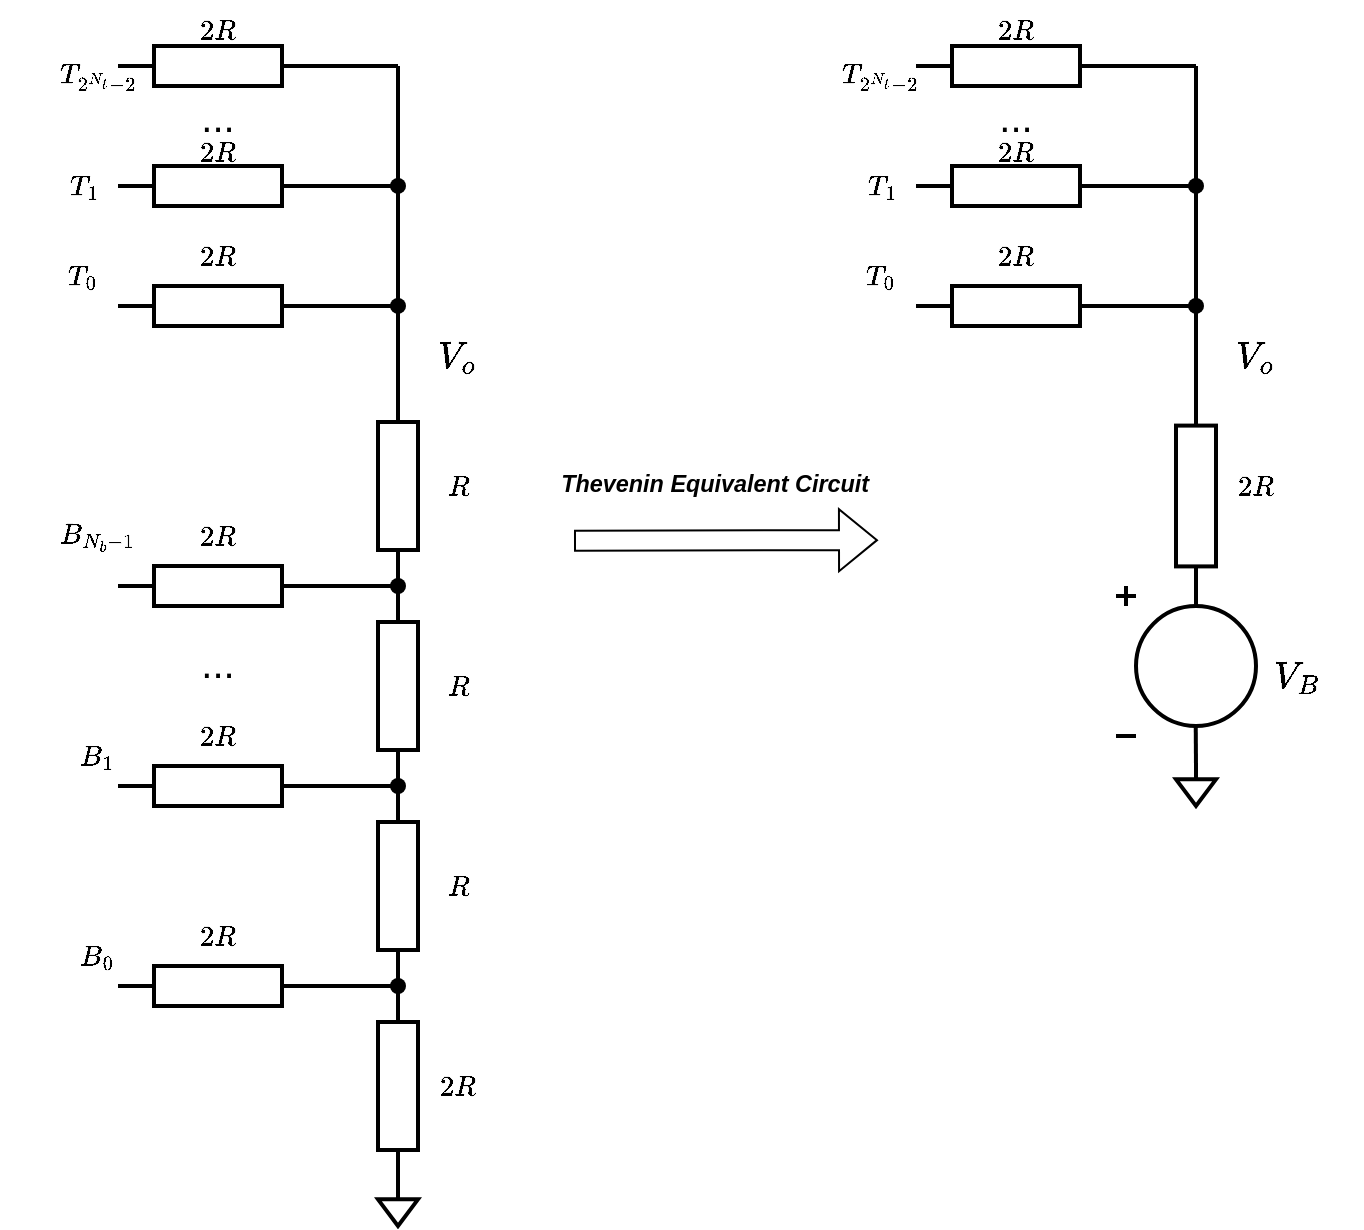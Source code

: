 <mxfile version="24.7.8">
  <diagram name="Page-1" id="qynnJ9mF20FTSLq9NsQx">
    <mxGraphModel dx="1394" dy="830" grid="1" gridSize="10" guides="1" tooltips="1" connect="1" arrows="1" fold="1" page="1" pageScale="1" pageWidth="850" pageHeight="1100" math="1" shadow="0">
      <root>
        <mxCell id="0" />
        <mxCell id="1" parent="0" />
        <mxCell id="T0Dxl9aZNpjFLh2CjU2h-1" value="" style="pointerEvents=1;verticalLabelPosition=bottom;shadow=0;dashed=0;align=center;html=1;verticalAlign=top;shape=mxgraph.electrical.resistors.resistor_1;direction=south;strokeWidth=2;" vertex="1" parent="1">
          <mxGeometry x="270" y="200" width="20" height="100" as="geometry" />
        </mxCell>
        <mxCell id="T0Dxl9aZNpjFLh2CjU2h-2" value="" style="pointerEvents=1;verticalLabelPosition=bottom;shadow=0;dashed=0;align=center;html=1;verticalAlign=top;shape=mxgraph.electrical.resistors.resistor_1;direction=south;strokeWidth=2;" vertex="1" parent="1">
          <mxGeometry x="270" y="300" width="20" height="100" as="geometry" />
        </mxCell>
        <mxCell id="T0Dxl9aZNpjFLh2CjU2h-3" value="" style="pointerEvents=1;verticalLabelPosition=bottom;shadow=0;dashed=0;align=center;html=1;verticalAlign=top;shape=mxgraph.electrical.resistors.resistor_1;direction=south;strokeWidth=2;" vertex="1" parent="1">
          <mxGeometry x="270" y="400" width="20" height="100" as="geometry" />
        </mxCell>
        <mxCell id="T0Dxl9aZNpjFLh2CjU2h-4" value="" style="pointerEvents=1;verticalLabelPosition=bottom;shadow=0;dashed=0;align=center;html=1;verticalAlign=top;shape=mxgraph.electrical.resistors.resistor_1;direction=south;strokeWidth=2;" vertex="1" parent="1">
          <mxGeometry x="270" y="500" width="20" height="100" as="geometry" />
        </mxCell>
        <mxCell id="T0Dxl9aZNpjFLh2CjU2h-5" value="" style="pointerEvents=1;verticalLabelPosition=bottom;shadow=0;dashed=0;align=center;html=1;verticalAlign=top;shape=mxgraph.electrical.resistors.resistor_1;direction=west;strokeWidth=2;" vertex="1" parent="1">
          <mxGeometry x="140" y="150" width="100" height="20" as="geometry" />
        </mxCell>
        <mxCell id="T0Dxl9aZNpjFLh2CjU2h-6" value="" style="pointerEvents=1;verticalLabelPosition=bottom;shadow=0;dashed=0;align=center;html=1;verticalAlign=top;shape=mxgraph.electrical.resistors.resistor_1;direction=west;strokeWidth=2;" vertex="1" parent="1">
          <mxGeometry x="140" y="290" width="100" height="20" as="geometry" />
        </mxCell>
        <mxCell id="T0Dxl9aZNpjFLh2CjU2h-7" value="" style="pointerEvents=1;verticalLabelPosition=bottom;shadow=0;dashed=0;align=center;html=1;verticalAlign=top;shape=mxgraph.electrical.resistors.resistor_1;direction=west;strokeWidth=2;" vertex="1" parent="1">
          <mxGeometry x="140" y="390" width="100" height="20" as="geometry" />
        </mxCell>
        <mxCell id="T0Dxl9aZNpjFLh2CjU2h-8" value="" style="pointerEvents=1;verticalLabelPosition=bottom;shadow=0;dashed=0;align=center;html=1;verticalAlign=top;shape=mxgraph.electrical.resistors.resistor_1;direction=west;strokeWidth=2;" vertex="1" parent="1">
          <mxGeometry x="140" y="490" width="100" height="20" as="geometry" />
        </mxCell>
        <mxCell id="T0Dxl9aZNpjFLh2CjU2h-9" value="" style="pointerEvents=1;verticalLabelPosition=bottom;shadow=0;dashed=0;align=center;html=1;verticalAlign=top;shape=mxgraph.electrical.resistors.resistor_1;direction=west;strokeWidth=2;" vertex="1" parent="1">
          <mxGeometry x="140" y="90" width="100" height="20" as="geometry" />
        </mxCell>
        <mxCell id="T0Dxl9aZNpjFLh2CjU2h-10" value="" style="pointerEvents=1;verticalLabelPosition=bottom;shadow=0;dashed=0;align=center;html=1;verticalAlign=top;shape=mxgraph.electrical.resistors.resistor_1;direction=west;strokeWidth=2;" vertex="1" parent="1">
          <mxGeometry x="140" y="30" width="100" height="20" as="geometry" />
        </mxCell>
        <mxCell id="T0Dxl9aZNpjFLh2CjU2h-11" value="" style="endArrow=none;html=1;rounded=0;strokeWidth=2;" edge="1" parent="1">
          <mxGeometry width="50" height="50" relative="1" as="geometry">
            <mxPoint x="280" y="200" as="sourcePoint" />
            <mxPoint x="280" y="40" as="targetPoint" />
          </mxGeometry>
        </mxCell>
        <mxCell id="T0Dxl9aZNpjFLh2CjU2h-12" value="" style="endArrow=none;html=1;rounded=0;strokeWidth=2;" edge="1" parent="1">
          <mxGeometry width="50" height="50" relative="1" as="geometry">
            <mxPoint x="240" y="40" as="sourcePoint" />
            <mxPoint x="280" y="40" as="targetPoint" />
          </mxGeometry>
        </mxCell>
        <mxCell id="T0Dxl9aZNpjFLh2CjU2h-13" value="" style="endArrow=none;html=1;rounded=0;strokeWidth=2;" edge="1" parent="1" target="T0Dxl9aZNpjFLh2CjU2h-22">
          <mxGeometry width="50" height="50" relative="1" as="geometry">
            <mxPoint x="240" y="99.97" as="sourcePoint" />
            <mxPoint x="280" y="99.97" as="targetPoint" />
          </mxGeometry>
        </mxCell>
        <mxCell id="T0Dxl9aZNpjFLh2CjU2h-14" value="" style="endArrow=none;html=1;rounded=0;strokeWidth=2;" edge="1" parent="1" target="T0Dxl9aZNpjFLh2CjU2h-21">
          <mxGeometry width="50" height="50" relative="1" as="geometry">
            <mxPoint x="240" y="159.97" as="sourcePoint" />
            <mxPoint x="280" y="159.97" as="targetPoint" />
          </mxGeometry>
        </mxCell>
        <mxCell id="T0Dxl9aZNpjFLh2CjU2h-15" value="" style="endArrow=none;html=1;rounded=0;entryX=0;entryY=0.5;entryDx=0;entryDy=0;entryPerimeter=0;strokeWidth=2;" edge="1" parent="1" target="T0Dxl9aZNpjFLh2CjU2h-2">
          <mxGeometry width="50" height="50" relative="1" as="geometry">
            <mxPoint x="240" y="300" as="sourcePoint" />
            <mxPoint x="290" y="250" as="targetPoint" />
          </mxGeometry>
        </mxCell>
        <mxCell id="T0Dxl9aZNpjFLh2CjU2h-16" value="" style="endArrow=none;html=1;rounded=0;entryX=0;entryY=0.5;entryDx=0;entryDy=0;entryPerimeter=0;strokeWidth=2;" edge="1" parent="1" target="T0Dxl9aZNpjFLh2CjU2h-19">
          <mxGeometry width="50" height="50" relative="1" as="geometry">
            <mxPoint x="240" y="400" as="sourcePoint" />
            <mxPoint x="280" y="400" as="targetPoint" />
          </mxGeometry>
        </mxCell>
        <mxCell id="T0Dxl9aZNpjFLh2CjU2h-17" value="" style="endArrow=none;html=1;rounded=0;entryX=0;entryY=0.5;entryDx=0;entryDy=0;entryPerimeter=0;strokeWidth=2;" edge="1" parent="1" target="T0Dxl9aZNpjFLh2CjU2h-18">
          <mxGeometry width="50" height="50" relative="1" as="geometry">
            <mxPoint x="240" y="500" as="sourcePoint" />
            <mxPoint x="280" y="500" as="targetPoint" />
          </mxGeometry>
        </mxCell>
        <mxCell id="T0Dxl9aZNpjFLh2CjU2h-18" value="" style="shape=waypoint;sketch=0;fillStyle=solid;size=6;pointerEvents=1;points=[];fillColor=none;resizable=0;rotatable=0;perimeter=centerPerimeter;snapToPoint=1;strokeWidth=2;" vertex="1" parent="1">
          <mxGeometry x="270" y="490" width="20" height="20" as="geometry" />
        </mxCell>
        <mxCell id="T0Dxl9aZNpjFLh2CjU2h-19" value="" style="shape=waypoint;sketch=0;fillStyle=solid;size=6;pointerEvents=1;points=[];fillColor=none;resizable=0;rotatable=0;perimeter=centerPerimeter;snapToPoint=1;strokeWidth=2;" vertex="1" parent="1">
          <mxGeometry x="270" y="390" width="20" height="20" as="geometry" />
        </mxCell>
        <mxCell id="T0Dxl9aZNpjFLh2CjU2h-20" value="" style="shape=waypoint;sketch=0;fillStyle=solid;size=6;pointerEvents=1;points=[];fillColor=none;resizable=0;rotatable=0;perimeter=centerPerimeter;snapToPoint=1;strokeWidth=2;" vertex="1" parent="1">
          <mxGeometry x="270" y="290" width="20" height="20" as="geometry" />
        </mxCell>
        <mxCell id="T0Dxl9aZNpjFLh2CjU2h-21" value="" style="shape=waypoint;sketch=0;fillStyle=solid;size=6;pointerEvents=1;points=[];fillColor=none;resizable=0;rotatable=0;perimeter=centerPerimeter;snapToPoint=1;strokeWidth=2;" vertex="1" parent="1">
          <mxGeometry x="270" y="149.97" width="20" height="20" as="geometry" />
        </mxCell>
        <mxCell id="T0Dxl9aZNpjFLh2CjU2h-22" value="" style="shape=waypoint;sketch=0;fillStyle=solid;size=6;pointerEvents=1;points=[];fillColor=none;resizable=0;rotatable=0;perimeter=centerPerimeter;snapToPoint=1;strokeWidth=2;" vertex="1" parent="1">
          <mxGeometry x="270" y="89.97" width="20" height="20" as="geometry" />
        </mxCell>
        <mxCell id="T0Dxl9aZNpjFLh2CjU2h-24" value="$$2R$$" style="text;html=1;align=center;verticalAlign=middle;whiteSpace=wrap;rounded=0;strokeWidth=2;" vertex="1" parent="1">
          <mxGeometry x="280" y="535" width="60" height="30" as="geometry" />
        </mxCell>
        <mxCell id="T0Dxl9aZNpjFLh2CjU2h-25" value="$$R$$" style="text;html=1;align=center;verticalAlign=middle;whiteSpace=wrap;rounded=0;strokeWidth=2;" vertex="1" parent="1">
          <mxGeometry x="280" y="435" width="60" height="30" as="geometry" />
        </mxCell>
        <mxCell id="T0Dxl9aZNpjFLh2CjU2h-26" value="$$R$$" style="text;html=1;align=center;verticalAlign=middle;whiteSpace=wrap;rounded=0;strokeWidth=2;" vertex="1" parent="1">
          <mxGeometry x="280" y="335" width="60" height="30" as="geometry" />
        </mxCell>
        <mxCell id="T0Dxl9aZNpjFLh2CjU2h-27" value="$$R$$" style="text;html=1;align=center;verticalAlign=middle;whiteSpace=wrap;rounded=0;strokeWidth=2;" vertex="1" parent="1">
          <mxGeometry x="280" y="235" width="60" height="30" as="geometry" />
        </mxCell>
        <mxCell id="T0Dxl9aZNpjFLh2CjU2h-28" value="$$2R$$" style="text;html=1;align=center;verticalAlign=middle;whiteSpace=wrap;rounded=0;strokeWidth=2;" vertex="1" parent="1">
          <mxGeometry x="160" y="460" width="60" height="30" as="geometry" />
        </mxCell>
        <mxCell id="T0Dxl9aZNpjFLh2CjU2h-29" value="$$2R$$" style="text;html=1;align=center;verticalAlign=middle;whiteSpace=wrap;rounded=0;strokeWidth=2;" vertex="1" parent="1">
          <mxGeometry x="160" y="360" width="60" height="30" as="geometry" />
        </mxCell>
        <mxCell id="T0Dxl9aZNpjFLh2CjU2h-30" value="$$2R$$" style="text;html=1;align=center;verticalAlign=middle;whiteSpace=wrap;rounded=0;strokeWidth=2;" vertex="1" parent="1">
          <mxGeometry x="160" y="260" width="60" height="30" as="geometry" />
        </mxCell>
        <mxCell id="T0Dxl9aZNpjFLh2CjU2h-31" value="$$B_0$$" style="text;html=1;align=center;verticalAlign=middle;whiteSpace=wrap;rounded=0;" vertex="1" parent="1">
          <mxGeometry x="100" y="470" width="60" height="30" as="geometry" />
        </mxCell>
        <mxCell id="T0Dxl9aZNpjFLh2CjU2h-32" value="$$B_1$$" style="text;html=1;align=center;verticalAlign=middle;whiteSpace=wrap;rounded=0;" vertex="1" parent="1">
          <mxGeometry x="100" y="370" width="60" height="30" as="geometry" />
        </mxCell>
        <mxCell id="T0Dxl9aZNpjFLh2CjU2h-34" value="$$B_{N_b-1}$$" style="text;html=1;align=center;verticalAlign=middle;whiteSpace=wrap;rounded=0;" vertex="1" parent="1">
          <mxGeometry x="100" y="260" width="60" height="30" as="geometry" />
        </mxCell>
        <mxCell id="T0Dxl9aZNpjFLh2CjU2h-35" value="$$T_0$$" style="text;html=1;align=center;verticalAlign=middle;whiteSpace=wrap;rounded=0;" vertex="1" parent="1">
          <mxGeometry x="92" y="130" width="60" height="30" as="geometry" />
        </mxCell>
        <mxCell id="T0Dxl9aZNpjFLh2CjU2h-36" value="$$T_1$$" style="text;html=1;align=center;verticalAlign=middle;whiteSpace=wrap;rounded=0;" vertex="1" parent="1">
          <mxGeometry x="93" y="85" width="60" height="30" as="geometry" />
        </mxCell>
        <mxCell id="T0Dxl9aZNpjFLh2CjU2h-37" value="$$T_{2^{N_t}-2}$$" style="text;html=1;align=center;verticalAlign=middle;whiteSpace=wrap;rounded=0;" vertex="1" parent="1">
          <mxGeometry x="100" y="30" width="60" height="30" as="geometry" />
        </mxCell>
        <mxCell id="T0Dxl9aZNpjFLh2CjU2h-38" value="" style="pointerEvents=1;verticalLabelPosition=bottom;shadow=0;dashed=0;align=center;html=1;verticalAlign=top;shape=mxgraph.electrical.signal_sources.signal_ground;strokeWidth=2;" vertex="1" parent="1">
          <mxGeometry x="270" y="600" width="20" height="20" as="geometry" />
        </mxCell>
        <mxCell id="T0Dxl9aZNpjFLh2CjU2h-39" value="" style="pointerEvents=1;verticalLabelPosition=bottom;shadow=0;dashed=0;align=center;html=1;verticalAlign=top;shape=mxgraph.electrical.resistors.resistor_1;direction=south;strokeWidth=2;" vertex="1" parent="1">
          <mxGeometry x="669" y="200" width="20" height="110" as="geometry" />
        </mxCell>
        <mxCell id="T0Dxl9aZNpjFLh2CjU2h-43" value="" style="pointerEvents=1;verticalLabelPosition=bottom;shadow=0;dashed=0;align=center;html=1;verticalAlign=top;shape=mxgraph.electrical.resistors.resistor_1;direction=west;strokeWidth=2;" vertex="1" parent="1">
          <mxGeometry x="539" y="150" width="100" height="20" as="geometry" />
        </mxCell>
        <mxCell id="T0Dxl9aZNpjFLh2CjU2h-47" value="" style="pointerEvents=1;verticalLabelPosition=bottom;shadow=0;dashed=0;align=center;html=1;verticalAlign=top;shape=mxgraph.electrical.resistors.resistor_1;direction=west;strokeWidth=2;" vertex="1" parent="1">
          <mxGeometry x="539" y="90" width="100" height="20" as="geometry" />
        </mxCell>
        <mxCell id="T0Dxl9aZNpjFLh2CjU2h-48" value="" style="pointerEvents=1;verticalLabelPosition=bottom;shadow=0;dashed=0;align=center;html=1;verticalAlign=top;shape=mxgraph.electrical.resistors.resistor_1;direction=west;strokeWidth=2;" vertex="1" parent="1">
          <mxGeometry x="539" y="30" width="100" height="20" as="geometry" />
        </mxCell>
        <mxCell id="T0Dxl9aZNpjFLh2CjU2h-49" value="" style="endArrow=none;html=1;rounded=0;strokeWidth=2;" edge="1" parent="1">
          <mxGeometry width="50" height="50" relative="1" as="geometry">
            <mxPoint x="679" y="200" as="sourcePoint" />
            <mxPoint x="679" y="40" as="targetPoint" />
          </mxGeometry>
        </mxCell>
        <mxCell id="T0Dxl9aZNpjFLh2CjU2h-50" value="" style="endArrow=none;html=1;rounded=0;strokeWidth=2;" edge="1" parent="1">
          <mxGeometry width="50" height="50" relative="1" as="geometry">
            <mxPoint x="639" y="40" as="sourcePoint" />
            <mxPoint x="679" y="40" as="targetPoint" />
          </mxGeometry>
        </mxCell>
        <mxCell id="T0Dxl9aZNpjFLh2CjU2h-51" value="" style="endArrow=none;html=1;rounded=0;strokeWidth=2;" edge="1" parent="1" target="T0Dxl9aZNpjFLh2CjU2h-60">
          <mxGeometry width="50" height="50" relative="1" as="geometry">
            <mxPoint x="639" y="99.97" as="sourcePoint" />
            <mxPoint x="679" y="99.97" as="targetPoint" />
          </mxGeometry>
        </mxCell>
        <mxCell id="T0Dxl9aZNpjFLh2CjU2h-52" value="" style="endArrow=none;html=1;rounded=0;strokeWidth=2;" edge="1" parent="1" target="T0Dxl9aZNpjFLh2CjU2h-59">
          <mxGeometry width="50" height="50" relative="1" as="geometry">
            <mxPoint x="639" y="159.97" as="sourcePoint" />
            <mxPoint x="679" y="159.97" as="targetPoint" />
          </mxGeometry>
        </mxCell>
        <mxCell id="T0Dxl9aZNpjFLh2CjU2h-59" value="" style="shape=waypoint;sketch=0;fillStyle=solid;size=6;pointerEvents=1;points=[];fillColor=none;resizable=0;rotatable=0;perimeter=centerPerimeter;snapToPoint=1;strokeWidth=2;" vertex="1" parent="1">
          <mxGeometry x="669" y="149.97" width="20" height="20" as="geometry" />
        </mxCell>
        <mxCell id="T0Dxl9aZNpjFLh2CjU2h-60" value="" style="shape=waypoint;sketch=0;fillStyle=solid;size=6;pointerEvents=1;points=[];fillColor=none;resizable=0;rotatable=0;perimeter=centerPerimeter;snapToPoint=1;strokeWidth=2;" vertex="1" parent="1">
          <mxGeometry x="669" y="89.97" width="20" height="20" as="geometry" />
        </mxCell>
        <mxCell id="T0Dxl9aZNpjFLh2CjU2h-64" value="$$2R$$" style="text;html=1;align=center;verticalAlign=middle;whiteSpace=wrap;rounded=0;strokeWidth=2;" vertex="1" parent="1">
          <mxGeometry x="679" y="235" width="60" height="30" as="geometry" />
        </mxCell>
        <mxCell id="T0Dxl9aZNpjFLh2CjU2h-71" value="$$T_0$$" style="text;html=1;align=center;verticalAlign=middle;whiteSpace=wrap;rounded=0;strokeWidth=2;" vertex="1" parent="1">
          <mxGeometry x="491" y="130" width="60" height="30" as="geometry" />
        </mxCell>
        <mxCell id="T0Dxl9aZNpjFLh2CjU2h-72" value="$$T_1$$" style="text;html=1;align=center;verticalAlign=middle;whiteSpace=wrap;rounded=0;strokeWidth=2;" vertex="1" parent="1">
          <mxGeometry x="492" y="85" width="60" height="30" as="geometry" />
        </mxCell>
        <mxCell id="T0Dxl9aZNpjFLh2CjU2h-74" value="" style="pointerEvents=1;verticalLabelPosition=bottom;shadow=0;dashed=0;align=center;html=1;verticalAlign=top;shape=mxgraph.electrical.signal_sources.signal_ground;strokeWidth=2;" vertex="1" parent="1">
          <mxGeometry x="669" y="390" width="20" height="20" as="geometry" />
        </mxCell>
        <mxCell id="T0Dxl9aZNpjFLh2CjU2h-75" value="" style="pointerEvents=1;verticalLabelPosition=bottom;shadow=0;dashed=0;align=center;html=1;verticalAlign=top;shape=mxgraph.electrical.signal_sources.dc_source_1;strokeWidth=2;" vertex="1" parent="1">
          <mxGeometry x="639" y="300" width="70" height="75" as="geometry" />
        </mxCell>
        <mxCell id="T0Dxl9aZNpjFLh2CjU2h-79" value="" style="endArrow=none;html=1;rounded=0;exitX=0.5;exitY=0;exitDx=0;exitDy=0;exitPerimeter=0;strokeWidth=2;" edge="1" parent="1" source="T0Dxl9aZNpjFLh2CjU2h-74">
          <mxGeometry width="50" height="50" relative="1" as="geometry">
            <mxPoint x="678.84" y="379.9" as="sourcePoint" />
            <mxPoint x="678.87" y="370" as="targetPoint" />
          </mxGeometry>
        </mxCell>
        <mxCell id="T0Dxl9aZNpjFLh2CjU2h-80" value="&lt;font style=&quot;font-size: 16px;&quot;&gt;$$V_B$$&lt;/font&gt;" style="text;html=1;align=center;verticalAlign=middle;whiteSpace=wrap;rounded=0;strokeWidth=2;" vertex="1" parent="1">
          <mxGeometry x="699" y="330" width="60" height="30" as="geometry" />
        </mxCell>
        <mxCell id="T0Dxl9aZNpjFLh2CjU2h-81" value="&lt;font style=&quot;font-size: 16px;&quot;&gt;$$V_o$$&lt;/font&gt;" style="text;html=1;align=center;verticalAlign=middle;whiteSpace=wrap;rounded=0;strokeWidth=2;" vertex="1" parent="1">
          <mxGeometry x="280" y="169.97" width="60" height="30" as="geometry" />
        </mxCell>
        <mxCell id="T0Dxl9aZNpjFLh2CjU2h-82" value="&lt;font style=&quot;font-size: 16px;&quot;&gt;$$V_o$$&lt;/font&gt;" style="text;html=1;align=center;verticalAlign=middle;whiteSpace=wrap;rounded=0;strokeWidth=2;" vertex="1" parent="1">
          <mxGeometry x="679" y="169.97" width="60" height="30" as="geometry" />
        </mxCell>
        <mxCell id="T0Dxl9aZNpjFLh2CjU2h-83" value="" style="shape=flexArrow;endArrow=classic;html=1;rounded=0;" edge="1" parent="1">
          <mxGeometry width="50" height="50" relative="1" as="geometry">
            <mxPoint x="368" y="277.36" as="sourcePoint" />
            <mxPoint x="520" y="277.07" as="targetPoint" />
          </mxGeometry>
        </mxCell>
        <mxCell id="T0Dxl9aZNpjFLh2CjU2h-84" value="&lt;font style=&quot;font-size: 20px;&quot;&gt;...&lt;/font&gt;" style="text;html=1;align=center;verticalAlign=middle;whiteSpace=wrap;rounded=0;" vertex="1" parent="1">
          <mxGeometry x="160" y="322.5" width="60" height="30" as="geometry" />
        </mxCell>
        <mxCell id="T0Dxl9aZNpjFLh2CjU2h-85" value="&lt;font style=&quot;font-size: 20px;&quot;&gt;...&lt;/font&gt;" style="text;html=1;align=center;verticalAlign=middle;whiteSpace=wrap;rounded=0;" vertex="1" parent="1">
          <mxGeometry x="160" y="50" width="60" height="30" as="geometry" />
        </mxCell>
        <mxCell id="T0Dxl9aZNpjFLh2CjU2h-87" value="&lt;font style=&quot;font-size: 10px;&quot;&gt;&lt;i style=&quot;&quot;&gt;&lt;h3 class=&quot;LC20lb MBeuO DKV0Md&quot; style=&quot;margin: 18px 0px 0px; padding: 5px 0px 0px; line-height: 26px; display: inline-block;&quot;&gt;Thevenin Equivalent Circuit&lt;/h3&gt;&amp;nbsp;&lt;/i&gt;&lt;/font&gt;" style="text;html=1;align=center;verticalAlign=middle;whiteSpace=wrap;rounded=0;" vertex="1" parent="1">
          <mxGeometry x="360" y="222.36" width="160" height="30" as="geometry" />
        </mxCell>
        <mxCell id="T0Dxl9aZNpjFLh2CjU2h-88" value="$$T_{2^{N_t}-2}$$" style="text;html=1;align=center;verticalAlign=middle;whiteSpace=wrap;rounded=0;" vertex="1" parent="1">
          <mxGeometry x="491" y="30" width="60" height="30" as="geometry" />
        </mxCell>
        <mxCell id="T0Dxl9aZNpjFLh2CjU2h-89" value="$$2R$$" style="text;html=1;align=center;verticalAlign=middle;whiteSpace=wrap;rounded=0;strokeWidth=2;" vertex="1" parent="1">
          <mxGeometry x="160" y="120" width="60" height="30" as="geometry" />
        </mxCell>
        <mxCell id="T0Dxl9aZNpjFLh2CjU2h-90" value="$$2R$$" style="text;html=1;align=center;verticalAlign=middle;whiteSpace=wrap;rounded=0;strokeWidth=2;" vertex="1" parent="1">
          <mxGeometry x="160" y="68" width="60" height="30" as="geometry" />
        </mxCell>
        <mxCell id="T0Dxl9aZNpjFLh2CjU2h-91" value="$$2R$$" style="text;html=1;align=center;verticalAlign=middle;whiteSpace=wrap;rounded=0;strokeWidth=2;" vertex="1" parent="1">
          <mxGeometry x="160" y="7" width="60" height="30" as="geometry" />
        </mxCell>
        <mxCell id="T0Dxl9aZNpjFLh2CjU2h-92" value="&lt;font style=&quot;font-size: 20px;&quot;&gt;...&lt;/font&gt;" style="text;html=1;align=center;verticalAlign=middle;whiteSpace=wrap;rounded=0;" vertex="1" parent="1">
          <mxGeometry x="559" y="50" width="60" height="30" as="geometry" />
        </mxCell>
        <mxCell id="T0Dxl9aZNpjFLh2CjU2h-93" value="$$2R$$" style="text;html=1;align=center;verticalAlign=middle;whiteSpace=wrap;rounded=0;strokeWidth=2;" vertex="1" parent="1">
          <mxGeometry x="559" y="120" width="60" height="30" as="geometry" />
        </mxCell>
        <mxCell id="T0Dxl9aZNpjFLh2CjU2h-94" value="$$2R$$" style="text;html=1;align=center;verticalAlign=middle;whiteSpace=wrap;rounded=0;strokeWidth=2;" vertex="1" parent="1">
          <mxGeometry x="559" y="68" width="60" height="30" as="geometry" />
        </mxCell>
        <mxCell id="T0Dxl9aZNpjFLh2CjU2h-95" value="$$2R$$" style="text;html=1;align=center;verticalAlign=middle;whiteSpace=wrap;rounded=0;strokeWidth=2;" vertex="1" parent="1">
          <mxGeometry x="559" y="7" width="60" height="30" as="geometry" />
        </mxCell>
      </root>
    </mxGraphModel>
  </diagram>
</mxfile>
